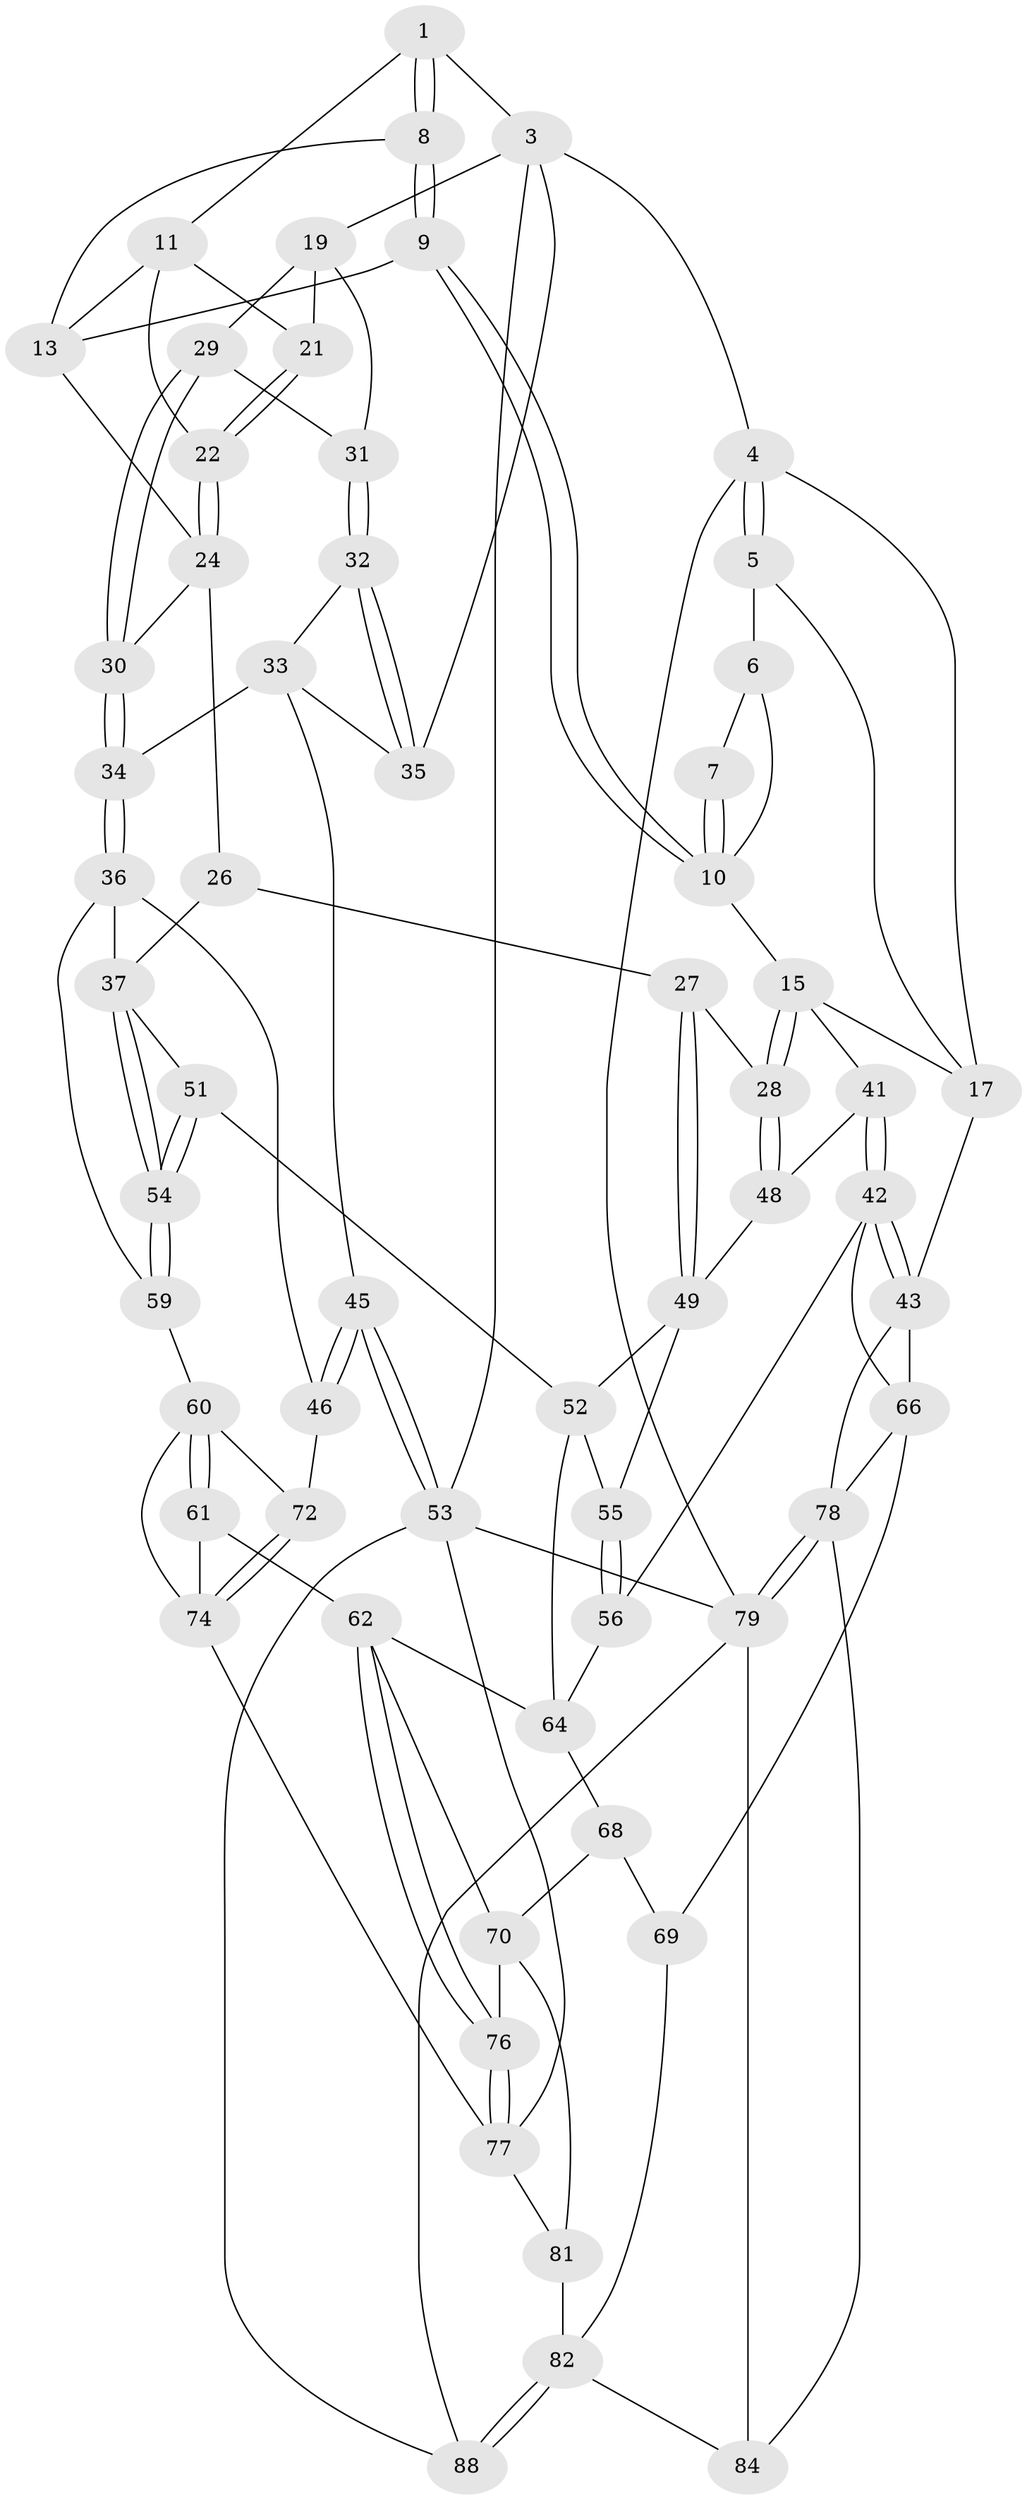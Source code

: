 // Generated by graph-tools (version 1.1) at 2025/52/02/27/25 19:52:36]
// undirected, 61 vertices, 135 edges
graph export_dot {
graph [start="1"]
  node [color=gray90,style=filled];
  1 [pos="+0.5450647598397069+0",super="+2"];
  3 [pos="+1+0",super="+18"];
  4 [pos="+0+0"];
  5 [pos="+0.1264331201553765+0"];
  6 [pos="+0.1917024385891293+0"];
  7 [pos="+0.42718458455454045+0"];
  8 [pos="+0.5553104160465586+0"];
  9 [pos="+0.5327131484660167+0.06442774788165749"];
  10 [pos="+0.3872601530145685+0.18831046813049598",super="+14"];
  11 [pos="+0.7747067290460352+0.03143291719657996",super="+12"];
  13 [pos="+0.6829665543828047+0.0817533828069006",super="+23"];
  15 [pos="+0.35230827251258395+0.26081515381330866",super="+16"];
  17 [pos="+0.20304639618505171+0.2568061554074286",super="+40"];
  19 [pos="+0.9741983902341631+0.09027841369744845",super="+20"];
  21 [pos="+0.8108745375686452+0.07012360834796515"];
  22 [pos="+0.7242424058939932+0.2339370088215715"];
  24 [pos="+0.7244574719487216+0.2372602724701407",super="+25"];
  26 [pos="+0.5823114899639638+0.3210792742869187"];
  27 [pos="+0.42015301082963474+0.3040386101896406"];
  28 [pos="+0.36986438320557935+0.276508187622134"];
  29 [pos="+0.8196155246651156+0.2052194596435552"];
  30 [pos="+0.7664841851727552+0.2436221231623315"];
  31 [pos="+0.9339254676391971+0.23395823806067306"];
  32 [pos="+0.9467975942483379+0.2595497288717722"];
  33 [pos="+0.9214628179502334+0.3487416755001665",super="+39"];
  34 [pos="+0.8557247799895654+0.36206853421663526"];
  35 [pos="+1+0.19875945935140837"];
  36 [pos="+0.8023550116323025+0.4702331585313223",super="+47"];
  37 [pos="+0.712459158063361+0.49001035025153444",super="+38"];
  41 [pos="+0.2182046864838481+0.5155529492541201"];
  42 [pos="+0.15487926156579898+0.5899378968240457",super="+57"];
  43 [pos="+0.06558106372374324+0.5899312314690055",super="+44"];
  45 [pos="+1+0.6808531804727298"];
  46 [pos="+1+0.6867067889997511"];
  48 [pos="+0.30602365416353927+0.4977603586481267"];
  49 [pos="+0.43153081729401677+0.45159172352265864",super="+50"];
  51 [pos="+0.5315621633606803+0.5248257215585858"];
  52 [pos="+0.4736389611183491+0.53102990720583",super="+58"];
  53 [pos="+1+1",super="+86"];
  54 [pos="+0.6581887807925372+0.6279639393911002"];
  55 [pos="+0.35012069542385327+0.5741829432510505"];
  56 [pos="+0.2984892594774663+0.6350069835326158"];
  59 [pos="+0.6573500699440635+0.642514854308161"];
  60 [pos="+0.6468598385750933+0.6663480309541395",super="+73"];
  61 [pos="+0.6453717919578029+0.6684028860556136"];
  62 [pos="+0.6222969410008372+0.6784824837462244",super="+63"];
  64 [pos="+0.4882215737432431+0.6765078556233454",super="+65"];
  66 [pos="+0.24208895157638202+0.8056203500003536",super="+67"];
  68 [pos="+0.3933966492745596+0.7486271871619127"];
  69 [pos="+0.290307752845869+0.8147034686903394"];
  70 [pos="+0.4873468044338045+0.8693402540224884",super="+71"];
  72 [pos="+1+0.7239235188478832"];
  74 [pos="+0.7940717675671294+0.930248190861797",super="+75"];
  76 [pos="+0.561295312028298+0.8708628991632013"];
  77 [pos="+0.7458336286913143+1",super="+85"];
  78 [pos="+0+0.8302832356364716",super="+80"];
  79 [pos="+0+1",super="+87"];
  81 [pos="+0.44120172127870017+0.908880401965634"];
  82 [pos="+0.3980785905139312+0.9531697942589598",super="+83"];
  84 [pos="+0.18249594033204825+0.9431919876687137"];
  88 [pos="+0.3496254847573206+1"];
  1 -- 8;
  1 -- 8;
  1 -- 3;
  1 -- 11;
  3 -- 4;
  3 -- 53;
  3 -- 19;
  3 -- 35;
  4 -- 5;
  4 -- 5;
  4 -- 79;
  4 -- 17;
  5 -- 6;
  5 -- 17;
  6 -- 7;
  6 -- 10;
  7 -- 10;
  7 -- 10;
  8 -- 9;
  8 -- 9;
  8 -- 13;
  9 -- 10;
  9 -- 10;
  9 -- 13;
  10 -- 15;
  11 -- 21;
  11 -- 13;
  11 -- 22;
  13 -- 24;
  15 -- 28;
  15 -- 28;
  15 -- 17;
  15 -- 41;
  17 -- 43;
  19 -- 31;
  19 -- 21;
  19 -- 29;
  21 -- 22;
  21 -- 22;
  22 -- 24;
  22 -- 24;
  24 -- 30;
  24 -- 26;
  26 -- 27;
  26 -- 37;
  27 -- 28;
  27 -- 49;
  27 -- 49;
  28 -- 48;
  28 -- 48;
  29 -- 30;
  29 -- 30;
  29 -- 31;
  30 -- 34;
  30 -- 34;
  31 -- 32;
  31 -- 32;
  32 -- 33;
  32 -- 35;
  32 -- 35;
  33 -- 34;
  33 -- 35;
  33 -- 45;
  34 -- 36;
  34 -- 36;
  36 -- 37;
  36 -- 59;
  36 -- 46;
  37 -- 54;
  37 -- 54;
  37 -- 51;
  41 -- 42;
  41 -- 42;
  41 -- 48;
  42 -- 43;
  42 -- 43;
  42 -- 56;
  42 -- 66;
  43 -- 66;
  43 -- 78;
  45 -- 46;
  45 -- 46;
  45 -- 53;
  45 -- 53;
  46 -- 72;
  48 -- 49;
  49 -- 52;
  49 -- 55;
  51 -- 52;
  51 -- 54;
  51 -- 54;
  52 -- 64;
  52 -- 55;
  53 -- 79;
  53 -- 88;
  53 -- 77;
  54 -- 59;
  54 -- 59;
  55 -- 56;
  55 -- 56;
  56 -- 64;
  59 -- 60;
  60 -- 61;
  60 -- 61;
  60 -- 72;
  60 -- 74;
  61 -- 62;
  61 -- 74;
  62 -- 76;
  62 -- 76;
  62 -- 64;
  62 -- 70;
  64 -- 68;
  66 -- 69;
  66 -- 78;
  68 -- 69;
  68 -- 70;
  69 -- 82;
  70 -- 76;
  70 -- 81;
  72 -- 74;
  72 -- 74;
  74 -- 77;
  76 -- 77;
  76 -- 77;
  77 -- 81;
  78 -- 79;
  78 -- 79;
  78 -- 84;
  79 -- 88;
  79 -- 84;
  81 -- 82;
  82 -- 88;
  82 -- 88;
  82 -- 84;
}

